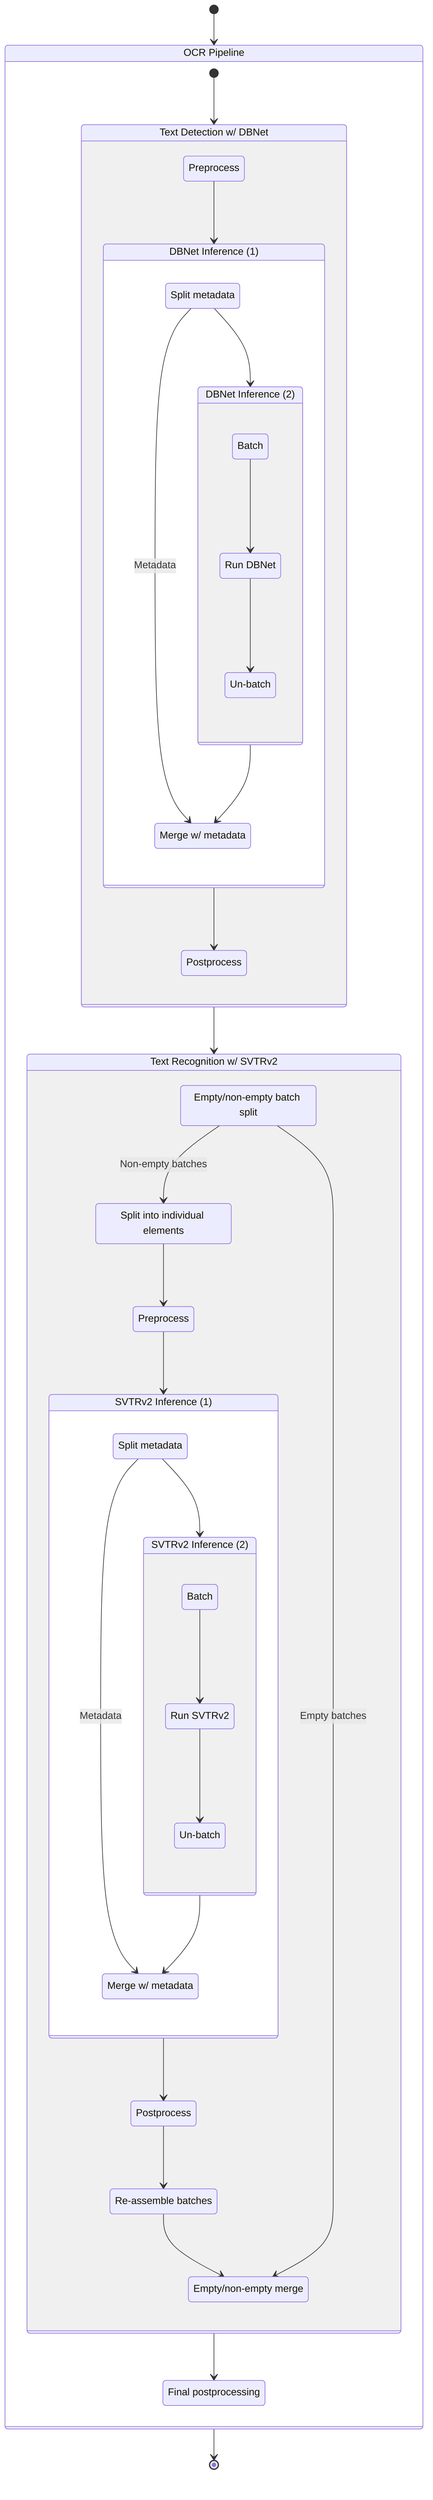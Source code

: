 stateDiagram-v2
    [*] --> OcrBlock
    OcrBlock: OCR Pipeline

    state OcrBlock {
        [*] --> TextDet
        TextDet --> TextRec

        TextDet: Text Detection w/ DBNet
        state TextDet {
            DBNetPreProcessing: Preprocess
            DBNetInference: DBNet Inference (1)
            DBNetPostProcessing: Postprocess

            DBNetPreProcessing --> DBNetInference
            DBNetInference --> DBNetPostProcessing

            state DBNetInference {
                DBNetSplit: Split metadata
                DBNetMerge: Merge w/ metadata

                DBNetSplit --> DBNetNestedInference
                DBNetSplit --> DBNetMerge: Metadata

                DBNetNestedInference --> DBNetMerge

                DBNetNestedInference: DBNet Inference (2)
                state DBNetNestedInference {
                    DBNetInferenceBatch: Batch
                    DBNetModelExecution: Run DBNet
                    DBNetInferenceUnBatch: Un-batch

                    DBNetInferenceBatch --> DBNetModelExecution
                    DBNetModelExecution --> DBNetInferenceUnBatch
                }
            }
        }

        TextRec: Text Recognition w/ SVTRv2
        state TextRec {
            SVTRv2TopLevelSplit --> SVTRv2UnBatch: Non-empty batches
            SVTRv2TopLevelSplit: Empty/non-empty batch split

            SVTRv2PreProcessing: Preprocess
            SVTRv2Inference: SVTRv2 Inference (1)
            SVTRv2PostProcessing: Postprocess

            SVTRv2UnBatch --> SVTRv2PreProcessing
            SVTRv2UnBatch: Split into individual elements
            SVTRv2PreProcessing --> SVTRv2Inference
            SVTRv2Inference --> SVTRv2PostProcessing

            state SVTRv2Inference {
                SVTRv2Split: Split metadata
                SVTRv2Merge: Merge w/ metadata

                SVTRv2Split --> SVTRv2NestedInference
                SVTRv2Split --> SVTRv2Merge: Metadata

                SVTRv2NestedInference --> SVTRv2Merge

                SVTRv2NestedInference: SVTRv2 Inference (2)
                state SVTRv2NestedInference {
                    SVTRv2InferenceBatch: Batch
                    SVTRv2ModelExecution: Run SVTRv2
                    SVTRv2InferenceUnBatch: Un-batch

                    SVTRv2InferenceBatch --> SVTRv2ModelExecution
                    SVTRv2ModelExecution --> SVTRv2InferenceUnBatch
                }
            }

            SVTRv2PostProcessing --> SVTRv2ReBatch
            SVTRv2ReBatch: Re-assemble batches
            SVTRv2ReBatch --> SVTRv2TopLevelMerge
            SVTRv2TopLevelSplit --> SVTRv2TopLevelMerge: Empty batches
            SVTRv2TopLevelMerge: Empty/non-empty merge
        }

        TextRec --> PostProcessing
        PostProcessing: Final postprocessing
    }

    OcrBlock --> [*]